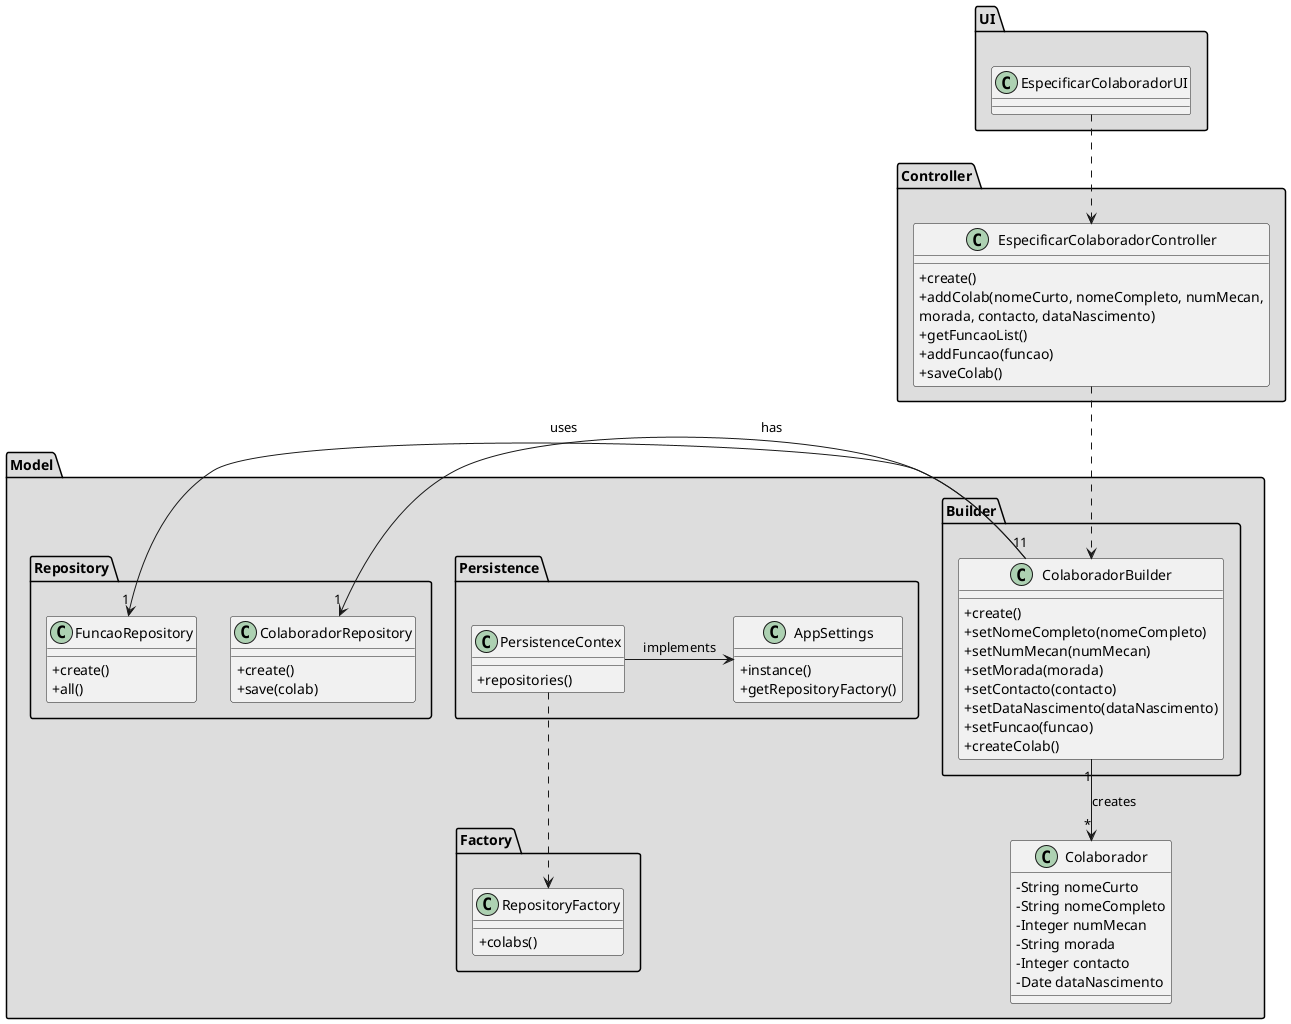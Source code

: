 @startuml
skinparam classAttributeIconSize 0


package "UI" #DDDDDD {
class EspecificarColaboradorUI{

}
}


package "Controller" #DDDDDD {
class EspecificarColaboradorController{
+create()
+addColab(nomeCurto, nomeCompleto, numMecan,\nmorada, contacto, dataNascimento)
+getFuncaoList()
+addFuncao(funcao)
+saveColab()
}
}


package "Model" #DDDDDD {
class Colaborador{
-String nomeCurto
-String nomeCompleto
-Integer numMecan
-String morada
-Integer contacto
-Date dataNascimento
}

package Builder #DDDDDD {
class ColaboradorBuilder{
+create()
+setNomeCompleto(nomeCompleto)
+setNumMecan(numMecan)
+setMorada(morada)
+setContacto(contacto)
+setDataNascimento(dataNascimento)
+setFuncao(funcao)
+createColab()
}

}

package Factory #DDDDDD {
class RepositoryFactory{
+colabs()
}

}

package Persistence #DDDDDD {
class PersistenceContex{
+repositories()
}

class AppSettings{
+instance()
+getRepositoryFactory()
}

}


package "Repository" #DDDDDD {
class ColaboradorRepository{
+create()
+save(colab)
}

class FuncaoRepository{
+create()
+all()
}

}


EspecificarColaboradorUI ..> EspecificarColaboradorController
EspecificarColaboradorController ..> ColaboradorBuilder
ColaboradorBuilder "1" --> "*" Colaborador : creates
ColaboradorBuilder "1" -> "1" ColaboradorRepository : has
ColaboradorBuilder "1" -> "1" FuncaoRepository : uses
PersistenceContex ..> RepositoryFactory
PersistenceContex -> AppSettings : implements
@enduml